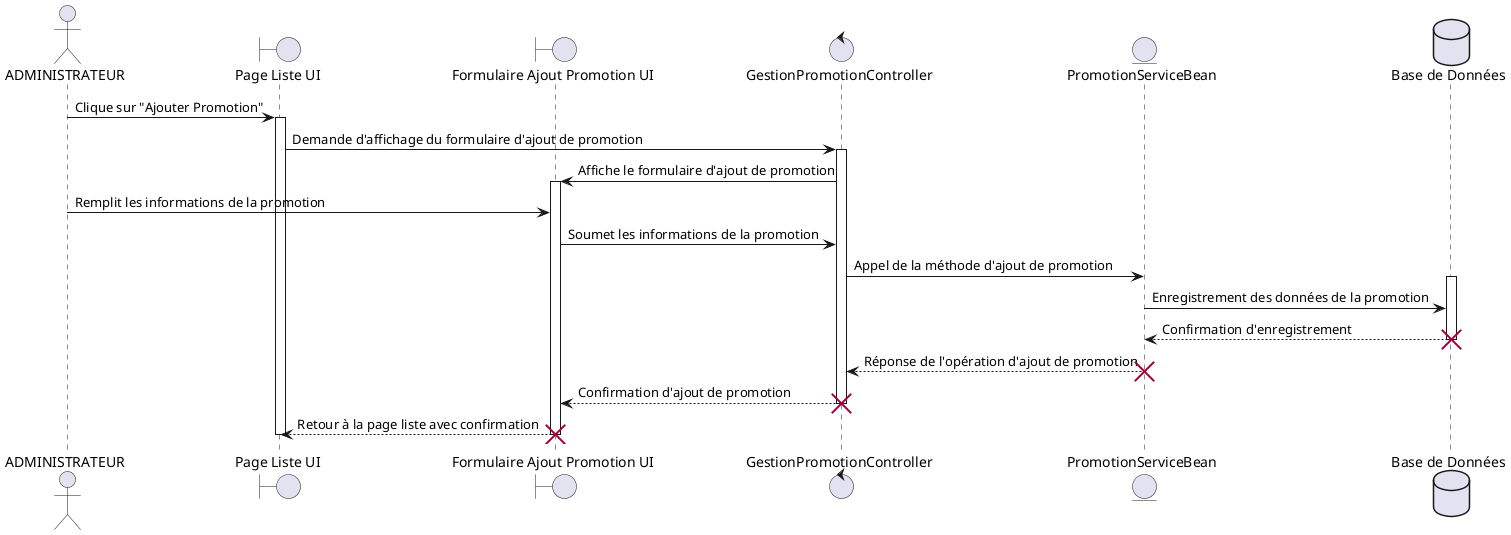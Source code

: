 @startuml AddPromotion

actor ADMINISTRATEUR as Admin
boundary "Page Liste UI" as PageListeUI
boundary "Formulaire Ajout Promotion UI" as FormulaireAjoutPromotionUI
control "GestionPromotionController" as Controller
entity "PromotionServiceBean" as PromotionServiceBean
database "Base de Données" as Database

Admin -> PageListeUI : Clique sur "Ajouter Promotion"
activate PageListeUI

PageListeUI -> Controller : Demande d'affichage du formulaire d'ajout de promotion
activate Controller
Controller -> FormulaireAjoutPromotionUI : Affiche le formulaire d'ajout de promotion
activate FormulaireAjoutPromotionUI

Admin -> FormulaireAjoutPromotionUI : Remplit les informations de la promotion
FormulaireAjoutPromotionUI -> Controller : Soumet les informations de la promotion
Controller -> PromotionServiceBean : Appel de la méthode d'ajout de promotion
activate Database
PromotionServiceBean -> Database : Enregistrement des données de la promotion
Database --> PromotionServiceBean : Confirmation d'enregistrement
destroy Database
PromotionServiceBean --> Controller : Réponse de l'opération d'ajout de promotion
destroy PromotionServiceBean
Controller --> FormulaireAjoutPromotionUI : Confirmation d'ajout de promotion
destroy Controller
FormulaireAjoutPromotionUI --> PageListeUI : Retour à la page liste avec confirmation
destroy FormulaireAjoutPromotionUI

deactivate PageListeUI

@enduml
